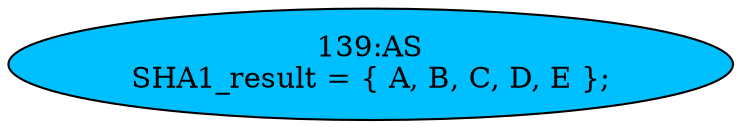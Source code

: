 strict digraph "" {
	node [label="\N"];
	"139:AS"	 [ast="<pyverilog.vparser.ast.Assign object at 0x7f56fedb0bd0>",
		def_var="['SHA1_result']",
		fillcolor=deepskyblue,
		label="139:AS
SHA1_result = { A, B, C, D, E };",
		statements="[]",
		style=filled,
		typ=Assign,
		use_var="['A', 'B', 'C', 'D', 'E']"];
}
